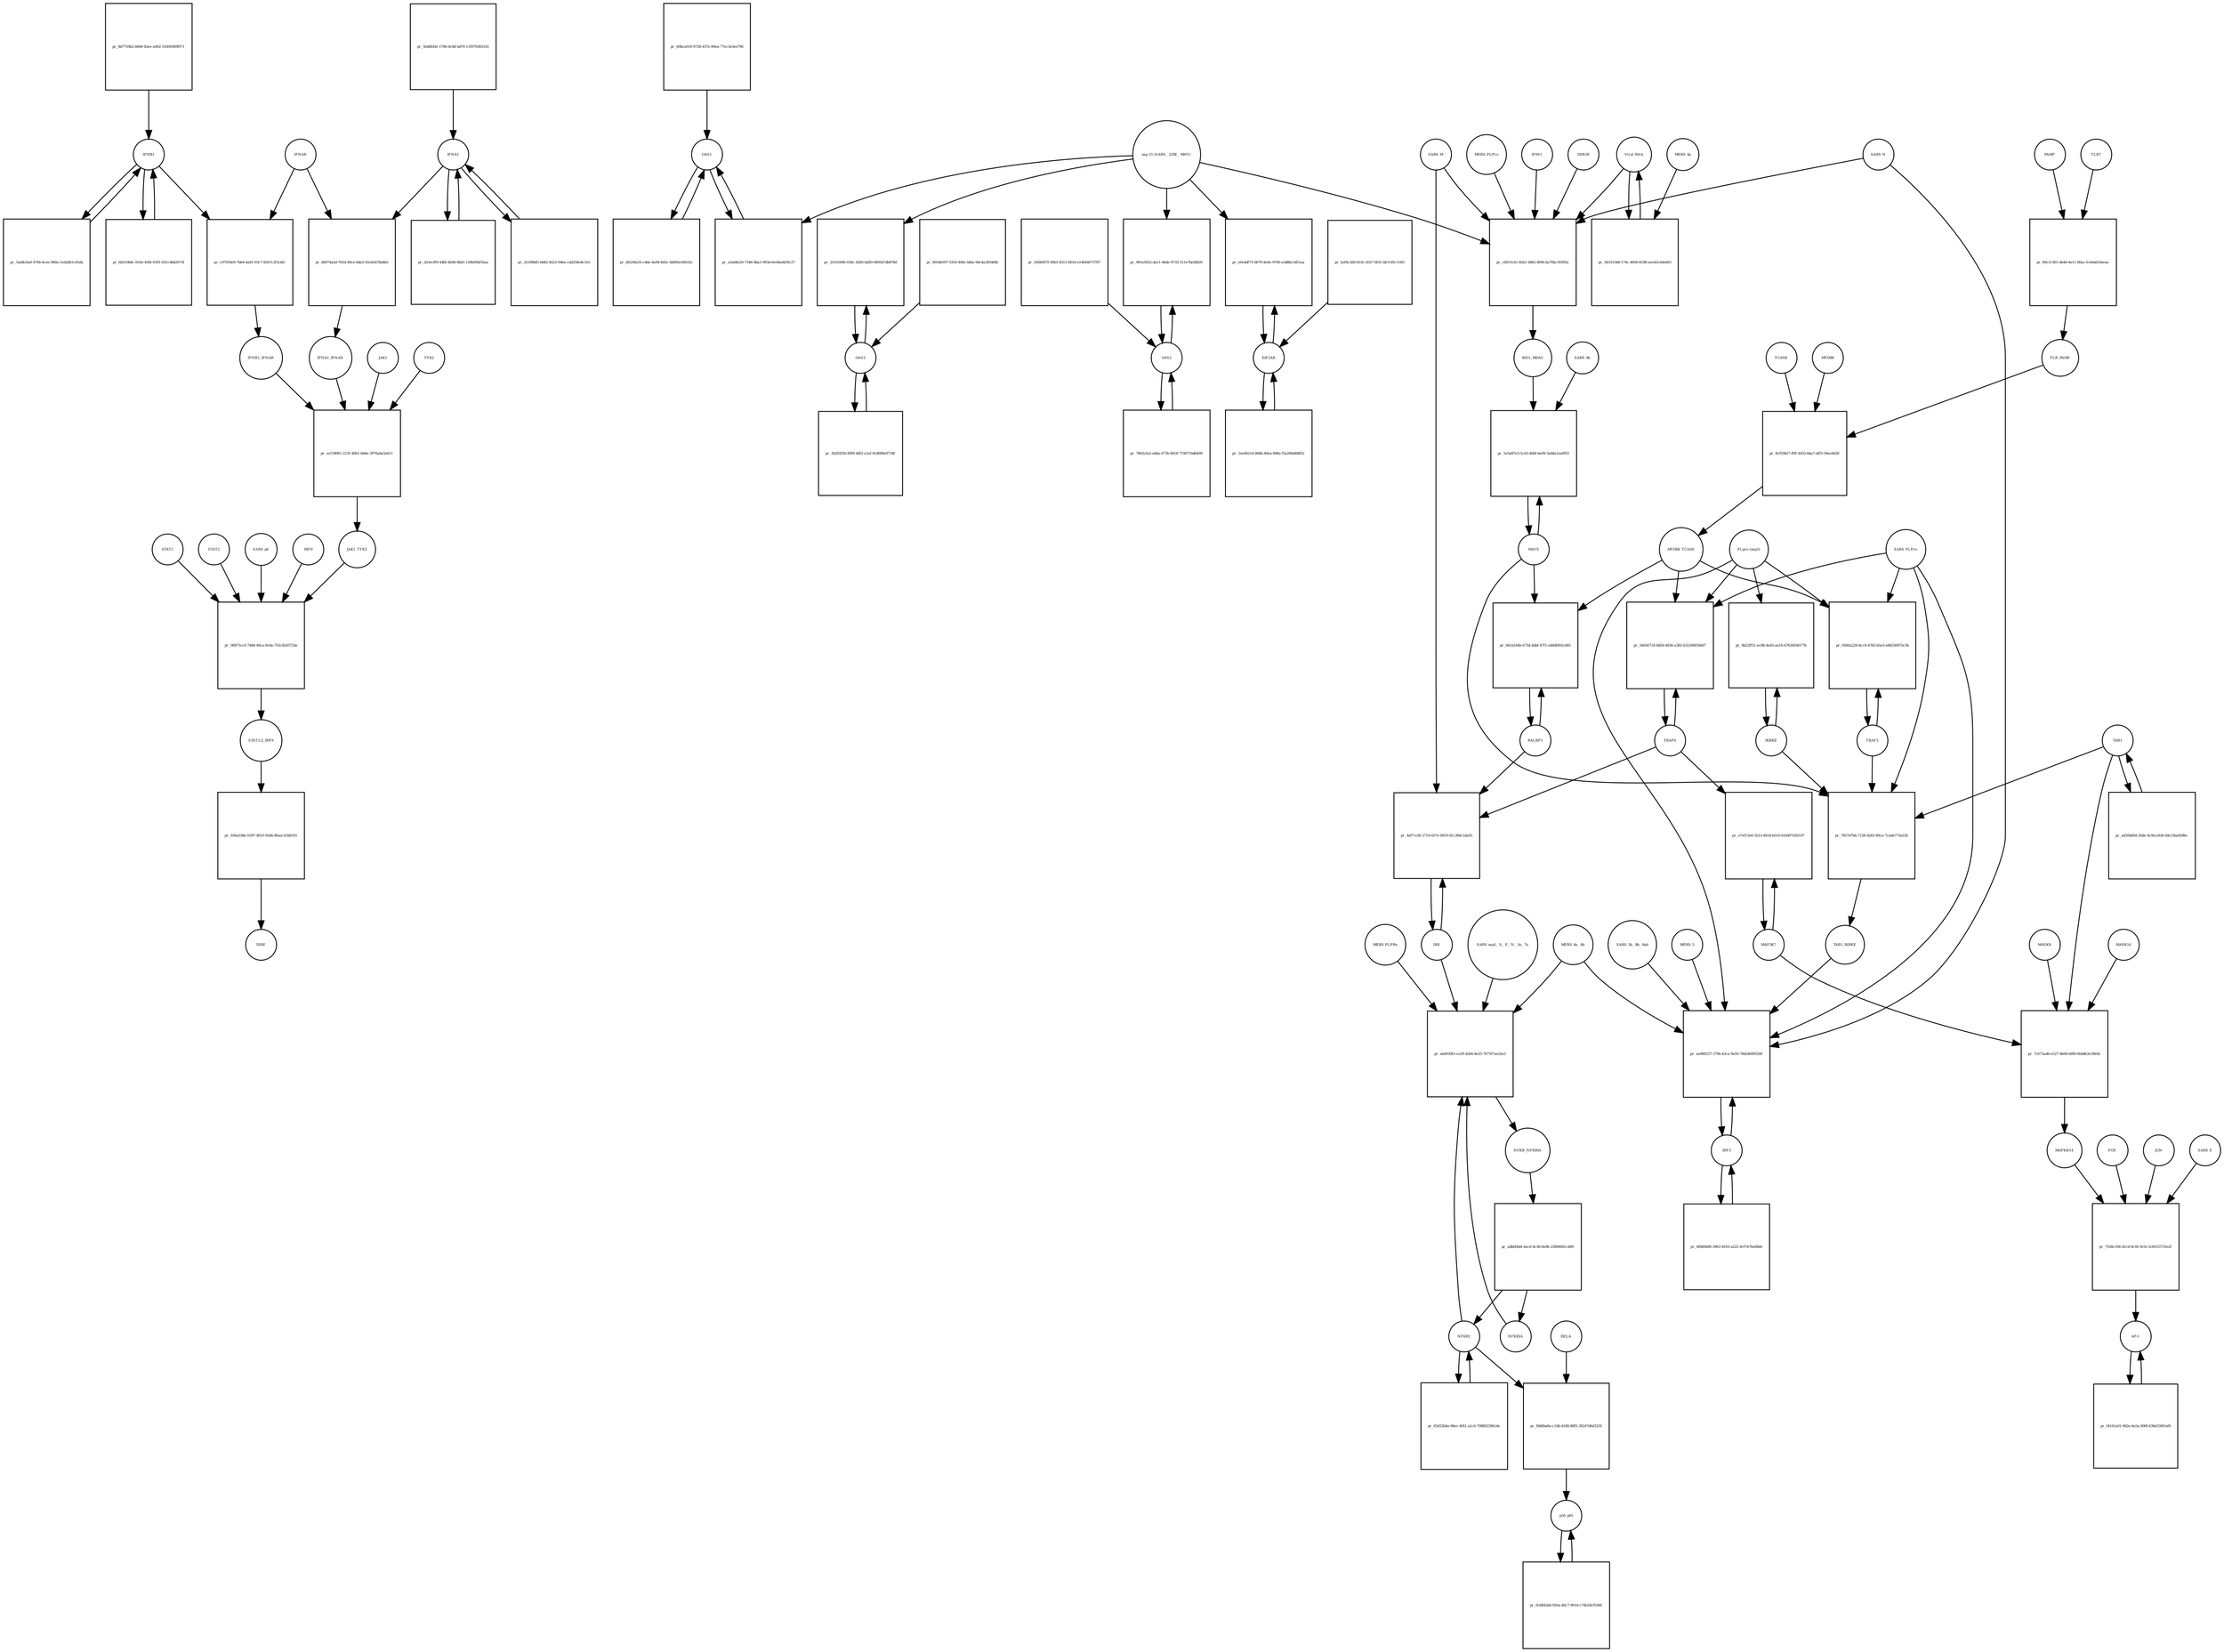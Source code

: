 strict digraph  {
IFNA1 [annotation="urn_miriam_pubmed_17911435|urn_miriam_pubmed_24362405", bipartite=0, cls=macromolecule, fontsize=4, label=IFNA1, shape=circle];
"pr_d6974a2d-765d-49ce-bde2-41eb547bb4b5" [annotation="", bipartite=1, cls=process, fontsize=4, label="pr_d6974a2d-765d-49ce-bde2-41eb547bb4b5", shape=square];
IFNAR [annotation=urn_miriam_pubmed_31226023, bipartite=0, cls=complex, fontsize=4, label=IFNAR, shape=circle];
IFNA1_IFNAR [annotation=urn_miriam_pubmed_31226023, bipartite=0, cls=complex, fontsize=4, label=IFNA1_IFNAR, shape=circle];
IFNB1 [annotation=urn_miriam_pubmed_24362405, bipartite=0, cls=macromolecule, fontsize=4, label=IFNB1, shape=circle];
"pr_c97618e9-7b64-4a81-93c7-8267c2f3cbfc" [annotation="", bipartite=1, cls=process, fontsize=4, label="pr_c97618e9-7b64-4a81-93c7-8267c2f3cbfc", shape=square];
IFNB1_IFNAR [annotation=urn_miriam_pubmed_31226023, bipartite=0, cls=complex, fontsize=4, label=IFNB1_IFNAR, shape=circle];
"pr_d23ecff0-44fb-4b58-9bb1-129b95bf1baa" [annotation="", bipartite=1, cls=process, fontsize=4, label="pr_d23ecff0-44fb-4b58-9bb1-129b95bf1baa", shape=square];
"pr_5ad8c6a9-4784-4cee-960a-1ed2d61c65da" [annotation="", bipartite=1, cls=process, fontsize=4, label="pr_5ad8c6a9-4784-4cee-960a-1ed2d61c65da", shape=square];
"pr_8d7759b2-b660-42ee-a492-10309369f971" [annotation="", bipartite=1, cls=process, fontsize=4, label="pr_8d7759b2-b660-42ee-a492-10309369f971", shape=square];
"pr_68210b6c-016e-45f6-9391-651c4bd2073f" [annotation="", bipartite=1, cls=process, fontsize=4, label="pr_68210b6c-016e-45f6-9391-651c4bd2073f", shape=square];
"pr_5b46fd3e-1786-4cb8-bd70-11f970383318" [annotation="", bipartite=1, cls=process, fontsize=4, label="pr_5b46fd3e-1786-4cb8-bd70-11f970383318", shape=square];
"pr_251f88d5-bb82-4423-946a-cdd258e8c1b3" [annotation="", bipartite=1, cls=process, fontsize=4, label="pr_251f88d5-bb82-4423-946a-cdd258e8c1b3", shape=square];
"STAT1/2_IRF9" [annotation=urn_miriam_pubmed_31226023, bipartite=0, cls=complex, fontsize=4, label="STAT1/2_IRF9", shape=circle];
"pr_936a538e-0397-4810-9266-8faec3cb8193" [annotation="", bipartite=1, cls=process, fontsize=4, label="pr_936a538e-0397-4810-9266-8faec3cb8193", shape=square];
ISRE [annotation=urn_miriam_pubmed_31226023, bipartite=0, cls=complex, fontsize=4, label=ISRE, shape=circle];
"pr_60bca018-9728-437e-89ea-77ec3e3ee796" [annotation="", bipartite=1, cls=process, fontsize=4, label="pr_60bca018-9728-437e-89ea-77ec3e3ee796", shape=square];
OAS1 [annotation=urn_miriam_pubmed_31226023, bipartite=0, cls=macromolecule, fontsize=4, label=OAS1, shape=circle];
"pr_b2f4c3d0-b53c-4527-8f31-bb7cf0c116f1" [annotation="", bipartite=1, cls=process, fontsize=4, label="pr_b2f4c3d0-b53c-4527-8f31-bb7cf0c116f1", shape=square];
EIF2AK [annotation=urn_miriam_pubmed_31226023, bipartite=0, cls=macromolecule, fontsize=4, label=EIF2AK, shape=circle];
"pr_d6236a55-c4de-4a94-8d3c-4d002e56032c" [annotation="", bipartite=1, cls=process, fontsize=4, label="pr_d6236a55-c4de-4a94-8d3c-4d002e56032c", shape=square];
"pr_1ee0621d-866b-49ea-896e-f5a26b448852" [annotation="", bipartite=1, cls=process, fontsize=4, label="pr_1ee0621d-866b-49ea-896e-f5a26b448852", shape=square];
PAMP [annotation="", bipartite=0, cls="simple chemical", fontsize=4, label=PAMP, shape=circle];
"pr_80c21361-4b46-4e11-80ac-fc6ebd10eeae" [annotation="", bipartite=1, cls=process, fontsize=4, label="pr_80c21361-4b46-4e11-80ac-fc6ebd10eeae", shape=square];
TLR7 [annotation="", bipartite=0, cls=macromolecule, fontsize=4, label=TLR7, shape=circle];
TLR_PAMP [annotation="", bipartite=0, cls=complex, fontsize=4, label=TLR_PAMP, shape=circle];
TRAF6 [annotation="", bipartite=0, cls=macromolecule, fontsize=4, label=TRAF6, shape=circle];
"pr_56656724-8d5d-4836-a385-b32266f566d7" [annotation="", bipartite=1, cls=process, fontsize=4, label="pr_56656724-8d5d-4836-a385-b32266f566d7", shape=square];
MYD88_TCAM1 [annotation="", bipartite=0, cls=complex, fontsize=4, label=MYD88_TCAM1, shape=circle];
"PLpro (nsp3)" [annotation="", bipartite=0, cls=macromolecule, fontsize=4, label="PLpro (nsp3)", shape=circle];
"SARS PLPro" [annotation=urn_miriam_pubmed_31226023, bipartite=0, cls=macromolecule, fontsize=4, label="SARS PLPro", shape=circle];
TAB1 [annotation="", bipartite=0, cls=macromolecule, fontsize=4, label=TAB1, shape=circle];
"pr_a4208d0d-20de-4c9d-a926-fde13ba928bc" [annotation="", bipartite=1, cls=process, fontsize=4, label="pr_a4208d0d-20de-4c9d-a926-fde13ba928bc", shape=square];
MAPK8 [annotation="", bipartite=0, cls=macromolecule, fontsize=4, label=MAPK8, shape=circle];
"pr_7c672ad6-e527-4b94-b8f9-60ddb3e39b5b" [annotation="", bipartite=1, cls=process, fontsize=4, label="pr_7c672ad6-e527-4b94-b8f9-60ddb3e39b5b", shape=square];
MAPK14 [annotation="", bipartite=0, cls=macromolecule, fontsize=4, label=MAPK14, shape=circle];
"MAPK8/14" [annotation="", bipartite=0, cls=complex, fontsize=4, label="MAPK8/14", shape=circle];
MAP3K7 [annotation="", bipartite=0, cls=macromolecule, fontsize=4, label=MAP3K7, shape=circle];
STAT1 [annotation=urn_miriam_pubmed_31226023, bipartite=0, cls=macromolecule, fontsize=4, label=STAT1, shape=circle];
"pr_90875cc0-7484-49ca-9c6a-755c82d5724e" [annotation="", bipartite=1, cls=process, fontsize=4, label="pr_90875cc0-7484-49ca-9c6a-755c82d5724e", shape=square];
STAT2 [annotation=urn_miriam_pubmed_31226023, bipartite=0, cls=macromolecule, fontsize=4, label=STAT2, shape=circle];
JAK1_TYK2 [annotation=urn_miriam_pubmed_31226023, bipartite=0, cls=complex, fontsize=4, label=JAK1_TYK2, shape=circle];
"SARS p6" [annotation=urn_miriam_pubmed_31226023, bipartite=0, cls=macromolecule, fontsize=4, label="SARS p6", shape=circle];
IRF9 [annotation=urn_miriam_pubmed_31226023, bipartite=0, cls=macromolecule, fontsize=4, label=IRF9, shape=circle];
JAK1 [annotation=urn_miriam_pubmed_31226023, bipartite=0, cls=macromolecule, fontsize=4, label=JAK1, shape=circle];
"pr_ecf18081-2235-40b1-bb6e-3976eda5e611" [annotation="", bipartite=1, cls=process, fontsize=4, label="pr_ecf18081-2235-40b1-bb6e-3976eda5e611", shape=square];
TYK2 [annotation=urn_miriam_pubmed_31226023, bipartite=0, cls=macromolecule, fontsize=4, label=TYK2, shape=circle];
"pr_026b957f-09b3-4311-b01d-e14644073787" [annotation="", bipartite=1, cls=process, fontsize=4, label="pr_026b957f-09b3-4311-b01d-e14644073787", shape=square];
OAS2 [annotation=urn_miriam_pubmed_31226023, bipartite=0, cls=macromolecule, fontsize=4, label=OAS2, shape=circle];
"pr_7662cfa2-ed0a-473b-9b18-719671bd6499" [annotation="", bipartite=1, cls=process, fontsize=4, label="pr_7662cfa2-ed0a-473b-9b18-719671bd6499", shape=square];
"pr_00546597-1910-496c-bfbe-9dc4a39346fb" [annotation="", bipartite=1, cls=process, fontsize=4, label="pr_00546597-1910-496c-bfbe-9dc4a39346fb", shape=square];
OAS3 [annotation=urn_miriam_pubmed_31226023, bipartite=0, cls=macromolecule, fontsize=4, label=OAS3, shape=circle];
"pr_3b292f2b-90f9-4df2-a1ef-91d008e9734f" [annotation="", bipartite=1, cls=process, fontsize=4, label="pr_3b292f2b-90f9-4df2-a1ef-91d008e9734f", shape=square];
TRAF3 [annotation="", bipartite=0, cls=macromolecule, fontsize=4, label=TRAF3, shape=circle];
"pr_0560a228-4cc9-47d5-b5e3-e8d336975c3b" [annotation="", bipartite=1, cls=process, fontsize=4, label="pr_0560a228-4cc9-47d5-b5e3-e8d336975c3b", shape=square];
"pr_e7ef13e6-1b13-4818-b510-61b497a05107" [annotation="", bipartite=1, cls=process, fontsize=4, label="pr_e7ef13e6-1b13-4818-b510-61b497a05107", shape=square];
FOS [annotation="", bipartite=0, cls=macromolecule, fontsize=4, label=FOS, shape=circle];
"pr_7558c356-d1cd-4c92-9c0c-b39333735e2f" [annotation="", bipartite=1, cls=process, fontsize=4, label="pr_7558c356-d1cd-4c92-9c0c-b39333735e2f", shape=square];
JUN [annotation="", bipartite=0, cls=macromolecule, fontsize=4, label=JUN, shape=circle];
"AP-1" [annotation="", bipartite=0, cls=complex, fontsize=4, label="AP-1", shape=circle];
"SARS E" [annotation=urn_miriam_pubmed_31226023, bipartite=0, cls=macromolecule, fontsize=4, label="SARS E", shape=circle];
"pr_f4161a01-962e-4a5a-900f-638ef2491ef6" [annotation="", bipartite=1, cls=process, fontsize=4, label="pr_f4161a01-962e-4a5a-900f-638ef2491ef6", shape=square];
IKK [annotation="", bipartite=0, cls=complex, fontsize=4, label=IKK, shape=circle];
"pr_4ef7ccbf-2719-437e-9019-d1c39dc1da93" [annotation="", bipartite=1, cls=process, fontsize=4, label="pr_4ef7ccbf-2719-437e-9019-d1c39dc1da93", shape=square];
RALBP1 [annotation="", bipartite=0, cls=macromolecule, fontsize=4, label=RALBP1, shape=circle];
"SARS M" [annotation=urn_miriam_pubmed_31226023, bipartite=0, cls=macromolecule, fontsize=4, label="SARS M", shape=circle];
NFKB_NFKBIA [annotation="", bipartite=0, cls=complex, fontsize=4, label=NFKB_NFKBIA, shape=circle];
"pr_adb6f4d4-4acd-4c3b-8a9b-238060d1c489" [annotation="", bipartite=1, cls=process, fontsize=4, label="pr_adb6f4d4-4acd-4c3b-8a9b-238060d1c489", shape=square];
NFKBIA [annotation="", bipartite=0, cls=macromolecule, fontsize=4, label=NFKBIA, shape=circle];
NFKB1 [annotation="", bipartite=0, cls=macromolecule, fontsize=4, label=NFKB1, shape=circle];
"pr_da6930f2-ce29-42b4-8e25-7675f7aa1be3" [annotation="", bipartite=1, cls=process, fontsize=4, label="pr_da6930f2-ce29-42b4-8e25-7675f7aa1be3", shape=square];
"SARS nsp1_ S_ E_ N_ 3a_ 7a" [annotation=urn_miriam_pubmed_31226023, bipartite=0, cls=macromolecule, fontsize=4, label="SARS nsp1_ S_ E_ N_ 3a_ 7a", shape=circle];
"MERS 4a_ 4b" [annotation="", bipartite=0, cls=macromolecule, fontsize=4, label="MERS 4a_ 4b", shape=circle];
"MERS PLPRo" [annotation="", bipartite=0, cls=macromolecule, fontsize=4, label="MERS PLPRo", shape=circle];
"pr_65452b4a-96ec-4f41-a1c6-70880239b14e" [annotation="", bipartite=1, cls=process, fontsize=4, label="pr_65452b4a-96ec-4f41-a1c6-70880239b14e", shape=square];
IKBKE [annotation="", bipartite=0, cls=macromolecule, fontsize=4, label=IKBKE, shape=circle];
"pr_9b22ff51-ec88-4e45-ae18-47626f04577b" [annotation="", bipartite=1, cls=process, fontsize=4, label="pr_9b22ff51-ec88-4e45-ae18-47626f04577b", shape=square];
"pr_7857d7bb-7128-4265-89ca-7cabb773a53b" [annotation="", bipartite=1, cls=process, fontsize=4, label="pr_7857d7bb-7128-4265-89ca-7cabb773a53b", shape=square];
TAB1_IKBKE [annotation="", bipartite=0, cls=complex, fontsize=4, label=TAB1_IKBKE, shape=circle];
MAVS [annotation="", bipartite=0, cls=macromolecule, fontsize=4, label=MAVS, shape=circle];
IRF3 [annotation="", bipartite=0, cls=macromolecule, fontsize=4, label=IRF3, shape=circle];
"pr_aa980537-379b-43ca-9e50-78d24699326f" [annotation="", bipartite=1, cls=process, fontsize=4, label="pr_aa980537-379b-43ca-9e50-78d24699326f", shape=square];
"SARS 3b_ 8b_ 8ab" [annotation=urn_miriam_pubmed_31226023, bipartite=0, cls=macromolecule, fontsize=4, label="SARS 3b_ 8b_ 8ab", shape=circle];
"MERS 5" [annotation="", bipartite=0, cls=macromolecule, fontsize=4, label="MERS 5", shape=circle];
"SARS N" [annotation="", bipartite=0, cls=macromolecule, fontsize=4, label="SARS N", shape=circle];
"pr_8f860b89-5963-4910-a222-9cf7476a66b8" [annotation="", bipartite=1, cls=process, fontsize=4, label="pr_8f860b89-5963-4910-a222-9cf7476a66b8", shape=square];
TCAM1 [annotation="", bipartite=0, cls=macromolecule, fontsize=4, label=TCAM1, shape=circle];
"pr_8cf59b27-ffff-4433-bba7-dd7c39ee4438" [annotation="", bipartite=1, cls=process, fontsize=4, label="pr_8cf59b27-ffff-4433-bba7-dd7c39ee4438", shape=square];
MYD88 [annotation=urn_miriam_pubmed_31226023, bipartite=0, cls=macromolecule, fontsize=4, label=MYD88, shape=circle];
"pr_06cb244b-673d-4dbf-b7f1-eb0df492cd45" [annotation="", bipartite=1, cls=process, fontsize=4, label="pr_06cb244b-673d-4dbf-b7f1-eb0df492cd45", shape=square];
RELA [annotation="", bipartite=0, cls=macromolecule, fontsize=4, label=RELA, shape=circle];
"pr_f8d6ba6e-c1db-4188-88f5-39247d6d3259" [annotation="", bipartite=1, cls=process, fontsize=4, label="pr_f8d6ba6e-c1db-4188-88f5-39247d6d3259", shape=square];
p50_p65 [annotation="", bipartite=0, cls=complex, fontsize=4, label=p50_p65, shape=circle];
"pr_0cb845d4-920a-46c7-9014-c74b18cf5360" [annotation="", bipartite=1, cls=process, fontsize=4, label="pr_0cb845d4-920a-46c7-9014-c74b18cf5360", shape=square];
IFIH1 [annotation="", bipartite=0, cls=macromolecule, fontsize=4, label=IFIH1, shape=circle];
"pr_cb915c61-82b1-4862-8f06-ba76bc39395a" [annotation="", bipartite=1, cls=process, fontsize=4, label="pr_cb915c61-82b1-4862-8f06-ba76bc39395a", shape=square];
DDX58 [annotation="", bipartite=0, cls=macromolecule, fontsize=4, label=DDX58, shape=circle];
RIG1_MDA5 [annotation="", bipartite=0, cls=complex, fontsize=4, label=RIG1_MDA5, shape=circle];
"Viral RNA" [annotation="", bipartite=0, cls="simple chemical", fontsize=4, label="Viral RNA", shape=circle];
"nsp 15 (SARS_ 229E_ MHV)" [annotation=urn_miriam_pubmed_31226023, bipartite=0, cls=macromolecule, fontsize=4, label="nsp 15 (SARS_ 229E_ MHV)", shape=circle];
"MERS PLPro" [annotation="", bipartite=0, cls=macromolecule, fontsize=4, label="MERS PLPro", shape=circle];
"pr_5e5e87e3-5c43-466f-be09-5a0da1eaf855" [annotation="", bipartite=1, cls=process, fontsize=4, label="pr_5e5e87e3-5c43-466f-be09-5a0da1eaf855", shape=square];
"SARS 9b" [annotation=urn_miriam_pubmed_31226023, bipartite=0, cls=macromolecule, fontsize=4, label="SARS 9b", shape=circle];
"pr_25161696-036c-4585-bd93-8495b7db878d" [annotation="", bipartite=1, cls=process, fontsize=4, label="pr_25161696-036c-4585-bd93-8495b7db878d", shape=square];
"pr_991e5922-da11-46de-9733-511e7befd826" [annotation="", bipartite=1, cls=process, fontsize=4, label="pr_991e5922-da11-46de-9733-511e7befd826", shape=square];
"pr_e2a68e20-7346-4ba1-993d-6e58ed439c27" [annotation="", bipartite=1, cls=process, fontsize=4, label="pr_e2a68e20-7346-4ba1-993d-6e58ed439c27", shape=square];
"pr_e0e4df73-6679-4e0e-9700-a3d8bc3d51aa" [annotation="", bipartite=1, cls=process, fontsize=4, label="pr_e0e4df73-6679-4e0e-9700-a3d8bc3d51aa", shape=square];
"pr_56331348-174c-4000-8198-eee45c6de663" [annotation="", bipartite=1, cls=process, fontsize=4, label="pr_56331348-174c-4000-8198-eee45c6de663", shape=square];
"MERS 4a" [annotation="", bipartite=0, cls=macromolecule, fontsize=4, label="MERS 4a", shape=circle];
IFNA1 -> "pr_d6974a2d-765d-49ce-bde2-41eb547bb4b5"  [annotation="", interaction_type=consumption];
IFNA1 -> "pr_d23ecff0-44fb-4b58-9bb1-129b95bf1baa"  [annotation="", interaction_type=consumption];
IFNA1 -> "pr_251f88d5-bb82-4423-946a-cdd258e8c1b3"  [annotation="", interaction_type=consumption];
"pr_d6974a2d-765d-49ce-bde2-41eb547bb4b5" -> IFNA1_IFNAR  [annotation="", interaction_type=production];
IFNAR -> "pr_d6974a2d-765d-49ce-bde2-41eb547bb4b5"  [annotation="", interaction_type=consumption];
IFNAR -> "pr_c97618e9-7b64-4a81-93c7-8267c2f3cbfc"  [annotation="", interaction_type=consumption];
IFNA1_IFNAR -> "pr_ecf18081-2235-40b1-bb6e-3976eda5e611"  [annotation=urn_miriam_pubmed_31226023, interaction_type=catalysis];
IFNB1 -> "pr_c97618e9-7b64-4a81-93c7-8267c2f3cbfc"  [annotation="", interaction_type=consumption];
IFNB1 -> "pr_5ad8c6a9-4784-4cee-960a-1ed2d61c65da"  [annotation="", interaction_type=consumption];
IFNB1 -> "pr_68210b6c-016e-45f6-9391-651c4bd2073f"  [annotation="", interaction_type=consumption];
"pr_c97618e9-7b64-4a81-93c7-8267c2f3cbfc" -> IFNB1_IFNAR  [annotation="", interaction_type=production];
IFNB1_IFNAR -> "pr_ecf18081-2235-40b1-bb6e-3976eda5e611"  [annotation=urn_miriam_pubmed_31226023, interaction_type=catalysis];
"pr_d23ecff0-44fb-4b58-9bb1-129b95bf1baa" -> IFNA1  [annotation="", interaction_type=production];
"pr_5ad8c6a9-4784-4cee-960a-1ed2d61c65da" -> IFNB1  [annotation="", interaction_type=production];
"pr_8d7759b2-b660-42ee-a492-10309369f971" -> IFNB1  [annotation="", interaction_type=production];
"pr_68210b6c-016e-45f6-9391-651c4bd2073f" -> IFNB1  [annotation="", interaction_type=production];
"pr_5b46fd3e-1786-4cb8-bd70-11f970383318" -> IFNA1  [annotation="", interaction_type=production];
"pr_251f88d5-bb82-4423-946a-cdd258e8c1b3" -> IFNA1  [annotation="", interaction_type=production];
"STAT1/2_IRF9" -> "pr_936a538e-0397-4810-9266-8faec3cb8193"  [annotation="", interaction_type=consumption];
"pr_936a538e-0397-4810-9266-8faec3cb8193" -> ISRE  [annotation="", interaction_type=production];
"pr_60bca018-9728-437e-89ea-77ec3e3ee796" -> OAS1  [annotation="", interaction_type=production];
OAS1 -> "pr_d6236a55-c4de-4a94-8d3c-4d002e56032c"  [annotation="", interaction_type=consumption];
OAS1 -> "pr_e2a68e20-7346-4ba1-993d-6e58ed439c27"  [annotation="", interaction_type=consumption];
"pr_b2f4c3d0-b53c-4527-8f31-bb7cf0c116f1" -> EIF2AK  [annotation="", interaction_type=production];
EIF2AK -> "pr_1ee0621d-866b-49ea-896e-f5a26b448852"  [annotation="", interaction_type=consumption];
EIF2AK -> "pr_e0e4df73-6679-4e0e-9700-a3d8bc3d51aa"  [annotation="", interaction_type=consumption];
"pr_d6236a55-c4de-4a94-8d3c-4d002e56032c" -> OAS1  [annotation="", interaction_type=production];
"pr_1ee0621d-866b-49ea-896e-f5a26b448852" -> EIF2AK  [annotation="", interaction_type=production];
PAMP -> "pr_80c21361-4b46-4e11-80ac-fc6ebd10eeae"  [annotation="", interaction_type=consumption];
"pr_80c21361-4b46-4e11-80ac-fc6ebd10eeae" -> TLR_PAMP  [annotation="", interaction_type=production];
TLR7 -> "pr_80c21361-4b46-4e11-80ac-fc6ebd10eeae"  [annotation="", interaction_type=consumption];
TLR_PAMP -> "pr_8cf59b27-ffff-4433-bba7-dd7c39ee4438"  [annotation="", interaction_type=catalysis];
TRAF6 -> "pr_56656724-8d5d-4836-a385-b32266f566d7"  [annotation="", interaction_type=consumption];
TRAF6 -> "pr_e7ef13e6-1b13-4818-b510-61b497a05107"  [annotation="", interaction_type=catalysis];
TRAF6 -> "pr_4ef7ccbf-2719-437e-9019-d1c39dc1da93"  [annotation="", interaction_type=catalysis];
"pr_56656724-8d5d-4836-a385-b32266f566d7" -> TRAF6  [annotation="", interaction_type=production];
MYD88_TCAM1 -> "pr_56656724-8d5d-4836-a385-b32266f566d7"  [annotation=urn_miriam_pubmed_31226023, interaction_type=catalysis];
MYD88_TCAM1 -> "pr_0560a228-4cc9-47d5-b5e3-e8d336975c3b"  [annotation="", interaction_type=catalysis];
MYD88_TCAM1 -> "pr_06cb244b-673d-4dbf-b7f1-eb0df492cd45"  [annotation="", interaction_type=catalysis];
"PLpro (nsp3)" -> "pr_56656724-8d5d-4836-a385-b32266f566d7"  [annotation=urn_miriam_pubmed_31226023, interaction_type=inhibition];
"PLpro (nsp3)" -> "pr_0560a228-4cc9-47d5-b5e3-e8d336975c3b"  [annotation="", interaction_type=inhibition];
"PLpro (nsp3)" -> "pr_9b22ff51-ec88-4e45-ae18-47626f04577b"  [annotation="", interaction_type=inhibition];
"PLpro (nsp3)" -> "pr_aa980537-379b-43ca-9e50-78d24699326f"  [annotation="", interaction_type=inhibition];
"SARS PLPro" -> "pr_56656724-8d5d-4836-a385-b32266f566d7"  [annotation=urn_miriam_pubmed_31226023, interaction_type=inhibition];
"SARS PLPro" -> "pr_0560a228-4cc9-47d5-b5e3-e8d336975c3b"  [annotation="", interaction_type=inhibition];
"SARS PLPro" -> "pr_7857d7bb-7128-4265-89ca-7cabb773a53b"  [annotation="", interaction_type=inhibition];
"SARS PLPro" -> "pr_aa980537-379b-43ca-9e50-78d24699326f"  [annotation="", interaction_type=inhibition];
TAB1 -> "pr_a4208d0d-20de-4c9d-a926-fde13ba928bc"  [annotation="", interaction_type=consumption];
TAB1 -> "pr_7c672ad6-e527-4b94-b8f9-60ddb3e39b5b"  [annotation="", interaction_type=catalysis];
TAB1 -> "pr_7857d7bb-7128-4265-89ca-7cabb773a53b"  [annotation="", interaction_type=consumption];
"pr_a4208d0d-20de-4c9d-a926-fde13ba928bc" -> TAB1  [annotation="", interaction_type=production];
MAPK8 -> "pr_7c672ad6-e527-4b94-b8f9-60ddb3e39b5b"  [annotation="", interaction_type=consumption];
"pr_7c672ad6-e527-4b94-b8f9-60ddb3e39b5b" -> "MAPK8/14"  [annotation="", interaction_type=production];
MAPK14 -> "pr_7c672ad6-e527-4b94-b8f9-60ddb3e39b5b"  [annotation="", interaction_type=consumption];
"MAPK8/14" -> "pr_7558c356-d1cd-4c92-9c0c-b39333735e2f"  [annotation="", interaction_type=catalysis];
MAP3K7 -> "pr_7c672ad6-e527-4b94-b8f9-60ddb3e39b5b"  [annotation="", interaction_type=catalysis];
MAP3K7 -> "pr_e7ef13e6-1b13-4818-b510-61b497a05107"  [annotation="", interaction_type=consumption];
STAT1 -> "pr_90875cc0-7484-49ca-9c6a-755c82d5724e"  [annotation="", interaction_type=consumption];
"pr_90875cc0-7484-49ca-9c6a-755c82d5724e" -> "STAT1/2_IRF9"  [annotation="", interaction_type=production];
STAT2 -> "pr_90875cc0-7484-49ca-9c6a-755c82d5724e"  [annotation="", interaction_type=consumption];
JAK1_TYK2 -> "pr_90875cc0-7484-49ca-9c6a-755c82d5724e"  [annotation=urn_miriam_pubmed_31226023, interaction_type=catalysis];
"SARS p6" -> "pr_90875cc0-7484-49ca-9c6a-755c82d5724e"  [annotation=urn_miriam_pubmed_31226023, interaction_type=inhibition];
IRF9 -> "pr_90875cc0-7484-49ca-9c6a-755c82d5724e"  [annotation="", interaction_type=consumption];
JAK1 -> "pr_ecf18081-2235-40b1-bb6e-3976eda5e611"  [annotation="", interaction_type=consumption];
"pr_ecf18081-2235-40b1-bb6e-3976eda5e611" -> JAK1_TYK2  [annotation="", interaction_type=production];
TYK2 -> "pr_ecf18081-2235-40b1-bb6e-3976eda5e611"  [annotation="", interaction_type=consumption];
"pr_026b957f-09b3-4311-b01d-e14644073787" -> OAS2  [annotation="", interaction_type=production];
OAS2 -> "pr_7662cfa2-ed0a-473b-9b18-719671bd6499"  [annotation="", interaction_type=consumption];
OAS2 -> "pr_991e5922-da11-46de-9733-511e7befd826"  [annotation="", interaction_type=consumption];
"pr_7662cfa2-ed0a-473b-9b18-719671bd6499" -> OAS2  [annotation="", interaction_type=production];
"pr_00546597-1910-496c-bfbe-9dc4a39346fb" -> OAS3  [annotation="", interaction_type=production];
OAS3 -> "pr_3b292f2b-90f9-4df2-a1ef-91d008e9734f"  [annotation="", interaction_type=consumption];
OAS3 -> "pr_25161696-036c-4585-bd93-8495b7db878d"  [annotation="", interaction_type=consumption];
"pr_3b292f2b-90f9-4df2-a1ef-91d008e9734f" -> OAS3  [annotation="", interaction_type=production];
TRAF3 -> "pr_0560a228-4cc9-47d5-b5e3-e8d336975c3b"  [annotation="", interaction_type=consumption];
TRAF3 -> "pr_7857d7bb-7128-4265-89ca-7cabb773a53b"  [annotation="", interaction_type=catalysis];
"pr_0560a228-4cc9-47d5-b5e3-e8d336975c3b" -> TRAF3  [annotation="", interaction_type=production];
"pr_e7ef13e6-1b13-4818-b510-61b497a05107" -> MAP3K7  [annotation="", interaction_type=production];
FOS -> "pr_7558c356-d1cd-4c92-9c0c-b39333735e2f"  [annotation="", interaction_type=consumption];
"pr_7558c356-d1cd-4c92-9c0c-b39333735e2f" -> "AP-1"  [annotation="", interaction_type=production];
JUN -> "pr_7558c356-d1cd-4c92-9c0c-b39333735e2f"  [annotation="", interaction_type=consumption];
"AP-1" -> "pr_f4161a01-962e-4a5a-900f-638ef2491ef6"  [annotation="", interaction_type=consumption];
"SARS E" -> "pr_7558c356-d1cd-4c92-9c0c-b39333735e2f"  [annotation="", interaction_type=catalysis];
"pr_f4161a01-962e-4a5a-900f-638ef2491ef6" -> "AP-1"  [annotation="", interaction_type=production];
IKK -> "pr_4ef7ccbf-2719-437e-9019-d1c39dc1da93"  [annotation="", interaction_type=consumption];
IKK -> "pr_da6930f2-ce29-42b4-8e25-7675f7aa1be3"  [annotation="", interaction_type=inhibition];
"pr_4ef7ccbf-2719-437e-9019-d1c39dc1da93" -> IKK  [annotation="", interaction_type=production];
RALBP1 -> "pr_4ef7ccbf-2719-437e-9019-d1c39dc1da93"  [annotation="", interaction_type=catalysis];
RALBP1 -> "pr_06cb244b-673d-4dbf-b7f1-eb0df492cd45"  [annotation="", interaction_type=consumption];
"SARS M" -> "pr_4ef7ccbf-2719-437e-9019-d1c39dc1da93"  [annotation="", interaction_type=inhibition];
"SARS M" -> "pr_cb915c61-82b1-4862-8f06-ba76bc39395a"  [annotation="", interaction_type=inhibition];
NFKB_NFKBIA -> "pr_adb6f4d4-4acd-4c3b-8a9b-238060d1c489"  [annotation="", interaction_type=consumption];
"pr_adb6f4d4-4acd-4c3b-8a9b-238060d1c489" -> NFKBIA  [annotation="", interaction_type=production];
"pr_adb6f4d4-4acd-4c3b-8a9b-238060d1c489" -> NFKB1  [annotation="", interaction_type=production];
NFKBIA -> "pr_da6930f2-ce29-42b4-8e25-7675f7aa1be3"  [annotation="", interaction_type=consumption];
NFKB1 -> "pr_da6930f2-ce29-42b4-8e25-7675f7aa1be3"  [annotation="", interaction_type=consumption];
NFKB1 -> "pr_65452b4a-96ec-4f41-a1c6-70880239b14e"  [annotation="", interaction_type=consumption];
NFKB1 -> "pr_f8d6ba6e-c1db-4188-88f5-39247d6d3259"  [annotation="", interaction_type=consumption];
"pr_da6930f2-ce29-42b4-8e25-7675f7aa1be3" -> NFKB_NFKBIA  [annotation="", interaction_type=production];
"SARS nsp1_ S_ E_ N_ 3a_ 7a" -> "pr_da6930f2-ce29-42b4-8e25-7675f7aa1be3"  [annotation="", interaction_type=catalysis];
"MERS 4a_ 4b" -> "pr_da6930f2-ce29-42b4-8e25-7675f7aa1be3"  [annotation="", interaction_type=inhibition];
"MERS 4a_ 4b" -> "pr_aa980537-379b-43ca-9e50-78d24699326f"  [annotation="", interaction_type=inhibition];
"MERS PLPRo" -> "pr_da6930f2-ce29-42b4-8e25-7675f7aa1be3"  [annotation="", interaction_type=inhibition];
"pr_65452b4a-96ec-4f41-a1c6-70880239b14e" -> NFKB1  [annotation="", interaction_type=production];
IKBKE -> "pr_9b22ff51-ec88-4e45-ae18-47626f04577b"  [annotation="", interaction_type=consumption];
IKBKE -> "pr_7857d7bb-7128-4265-89ca-7cabb773a53b"  [annotation="", interaction_type=consumption];
"pr_9b22ff51-ec88-4e45-ae18-47626f04577b" -> IKBKE  [annotation="", interaction_type=production];
"pr_7857d7bb-7128-4265-89ca-7cabb773a53b" -> TAB1_IKBKE  [annotation="", interaction_type=production];
TAB1_IKBKE -> "pr_aa980537-379b-43ca-9e50-78d24699326f"  [annotation="", interaction_type=catalysis];
MAVS -> "pr_7857d7bb-7128-4265-89ca-7cabb773a53b"  [annotation="", interaction_type=catalysis];
MAVS -> "pr_06cb244b-673d-4dbf-b7f1-eb0df492cd45"  [annotation="", interaction_type=catalysis];
MAVS -> "pr_5e5e87e3-5c43-466f-be09-5a0da1eaf855"  [annotation="", interaction_type=consumption];
IRF3 -> "pr_aa980537-379b-43ca-9e50-78d24699326f"  [annotation="", interaction_type=consumption];
IRF3 -> "pr_8f860b89-5963-4910-a222-9cf7476a66b8"  [annotation="", interaction_type=consumption];
"pr_aa980537-379b-43ca-9e50-78d24699326f" -> IRF3  [annotation="", interaction_type=production];
"SARS 3b_ 8b_ 8ab" -> "pr_aa980537-379b-43ca-9e50-78d24699326f"  [annotation="", interaction_type=inhibition];
"MERS 5" -> "pr_aa980537-379b-43ca-9e50-78d24699326f"  [annotation="", interaction_type=inhibition];
"SARS N" -> "pr_aa980537-379b-43ca-9e50-78d24699326f"  [annotation="", interaction_type=inhibition];
"SARS N" -> "pr_cb915c61-82b1-4862-8f06-ba76bc39395a"  [annotation="", interaction_type=inhibition];
"pr_8f860b89-5963-4910-a222-9cf7476a66b8" -> IRF3  [annotation="", interaction_type=production];
TCAM1 -> "pr_8cf59b27-ffff-4433-bba7-dd7c39ee4438"  [annotation="", interaction_type=consumption];
"pr_8cf59b27-ffff-4433-bba7-dd7c39ee4438" -> MYD88_TCAM1  [annotation="", interaction_type=production];
MYD88 -> "pr_8cf59b27-ffff-4433-bba7-dd7c39ee4438"  [annotation="", interaction_type=consumption];
"pr_06cb244b-673d-4dbf-b7f1-eb0df492cd45" -> RALBP1  [annotation="", interaction_type=production];
RELA -> "pr_f8d6ba6e-c1db-4188-88f5-39247d6d3259"  [annotation="", interaction_type=consumption];
"pr_f8d6ba6e-c1db-4188-88f5-39247d6d3259" -> p50_p65  [annotation="", interaction_type=production];
p50_p65 -> "pr_0cb845d4-920a-46c7-9014-c74b18cf5360"  [annotation="", interaction_type=consumption];
"pr_0cb845d4-920a-46c7-9014-c74b18cf5360" -> p50_p65  [annotation="", interaction_type=production];
IFIH1 -> "pr_cb915c61-82b1-4862-8f06-ba76bc39395a"  [annotation="", interaction_type=consumption];
"pr_cb915c61-82b1-4862-8f06-ba76bc39395a" -> RIG1_MDA5  [annotation="", interaction_type=production];
DDX58 -> "pr_cb915c61-82b1-4862-8f06-ba76bc39395a"  [annotation="", interaction_type=consumption];
RIG1_MDA5 -> "pr_5e5e87e3-5c43-466f-be09-5a0da1eaf855"  [annotation="", interaction_type=catalysis];
"Viral RNA" -> "pr_cb915c61-82b1-4862-8f06-ba76bc39395a"  [annotation="", interaction_type=catalysis];
"Viral RNA" -> "pr_56331348-174c-4000-8198-eee45c6de663"  [annotation="", interaction_type=consumption];
"nsp 15 (SARS_ 229E_ MHV)" -> "pr_cb915c61-82b1-4862-8f06-ba76bc39395a"  [annotation="", interaction_type=inhibition];
"nsp 15 (SARS_ 229E_ MHV)" -> "pr_25161696-036c-4585-bd93-8495b7db878d"  [annotation="", interaction_type=inhibition];
"nsp 15 (SARS_ 229E_ MHV)" -> "pr_991e5922-da11-46de-9733-511e7befd826"  [annotation="", interaction_type=inhibition];
"nsp 15 (SARS_ 229E_ MHV)" -> "pr_e2a68e20-7346-4ba1-993d-6e58ed439c27"  [annotation="", interaction_type=inhibition];
"nsp 15 (SARS_ 229E_ MHV)" -> "pr_e0e4df73-6679-4e0e-9700-a3d8bc3d51aa"  [annotation="", interaction_type=inhibition];
"MERS PLPro" -> "pr_cb915c61-82b1-4862-8f06-ba76bc39395a"  [annotation="", interaction_type=inhibition];
"pr_5e5e87e3-5c43-466f-be09-5a0da1eaf855" -> MAVS  [annotation="", interaction_type=production];
"SARS 9b" -> "pr_5e5e87e3-5c43-466f-be09-5a0da1eaf855"  [annotation="", interaction_type=inhibition];
"pr_25161696-036c-4585-bd93-8495b7db878d" -> OAS3  [annotation="", interaction_type=production];
"pr_991e5922-da11-46de-9733-511e7befd826" -> OAS2  [annotation="", interaction_type=production];
"pr_e2a68e20-7346-4ba1-993d-6e58ed439c27" -> OAS1  [annotation="", interaction_type=production];
"pr_e0e4df73-6679-4e0e-9700-a3d8bc3d51aa" -> EIF2AK  [annotation="", interaction_type=production];
"pr_56331348-174c-4000-8198-eee45c6de663" -> "Viral RNA"  [annotation="", interaction_type=production];
"MERS 4a" -> "pr_56331348-174c-4000-8198-eee45c6de663"  [annotation="", interaction_type=inhibition];
}
